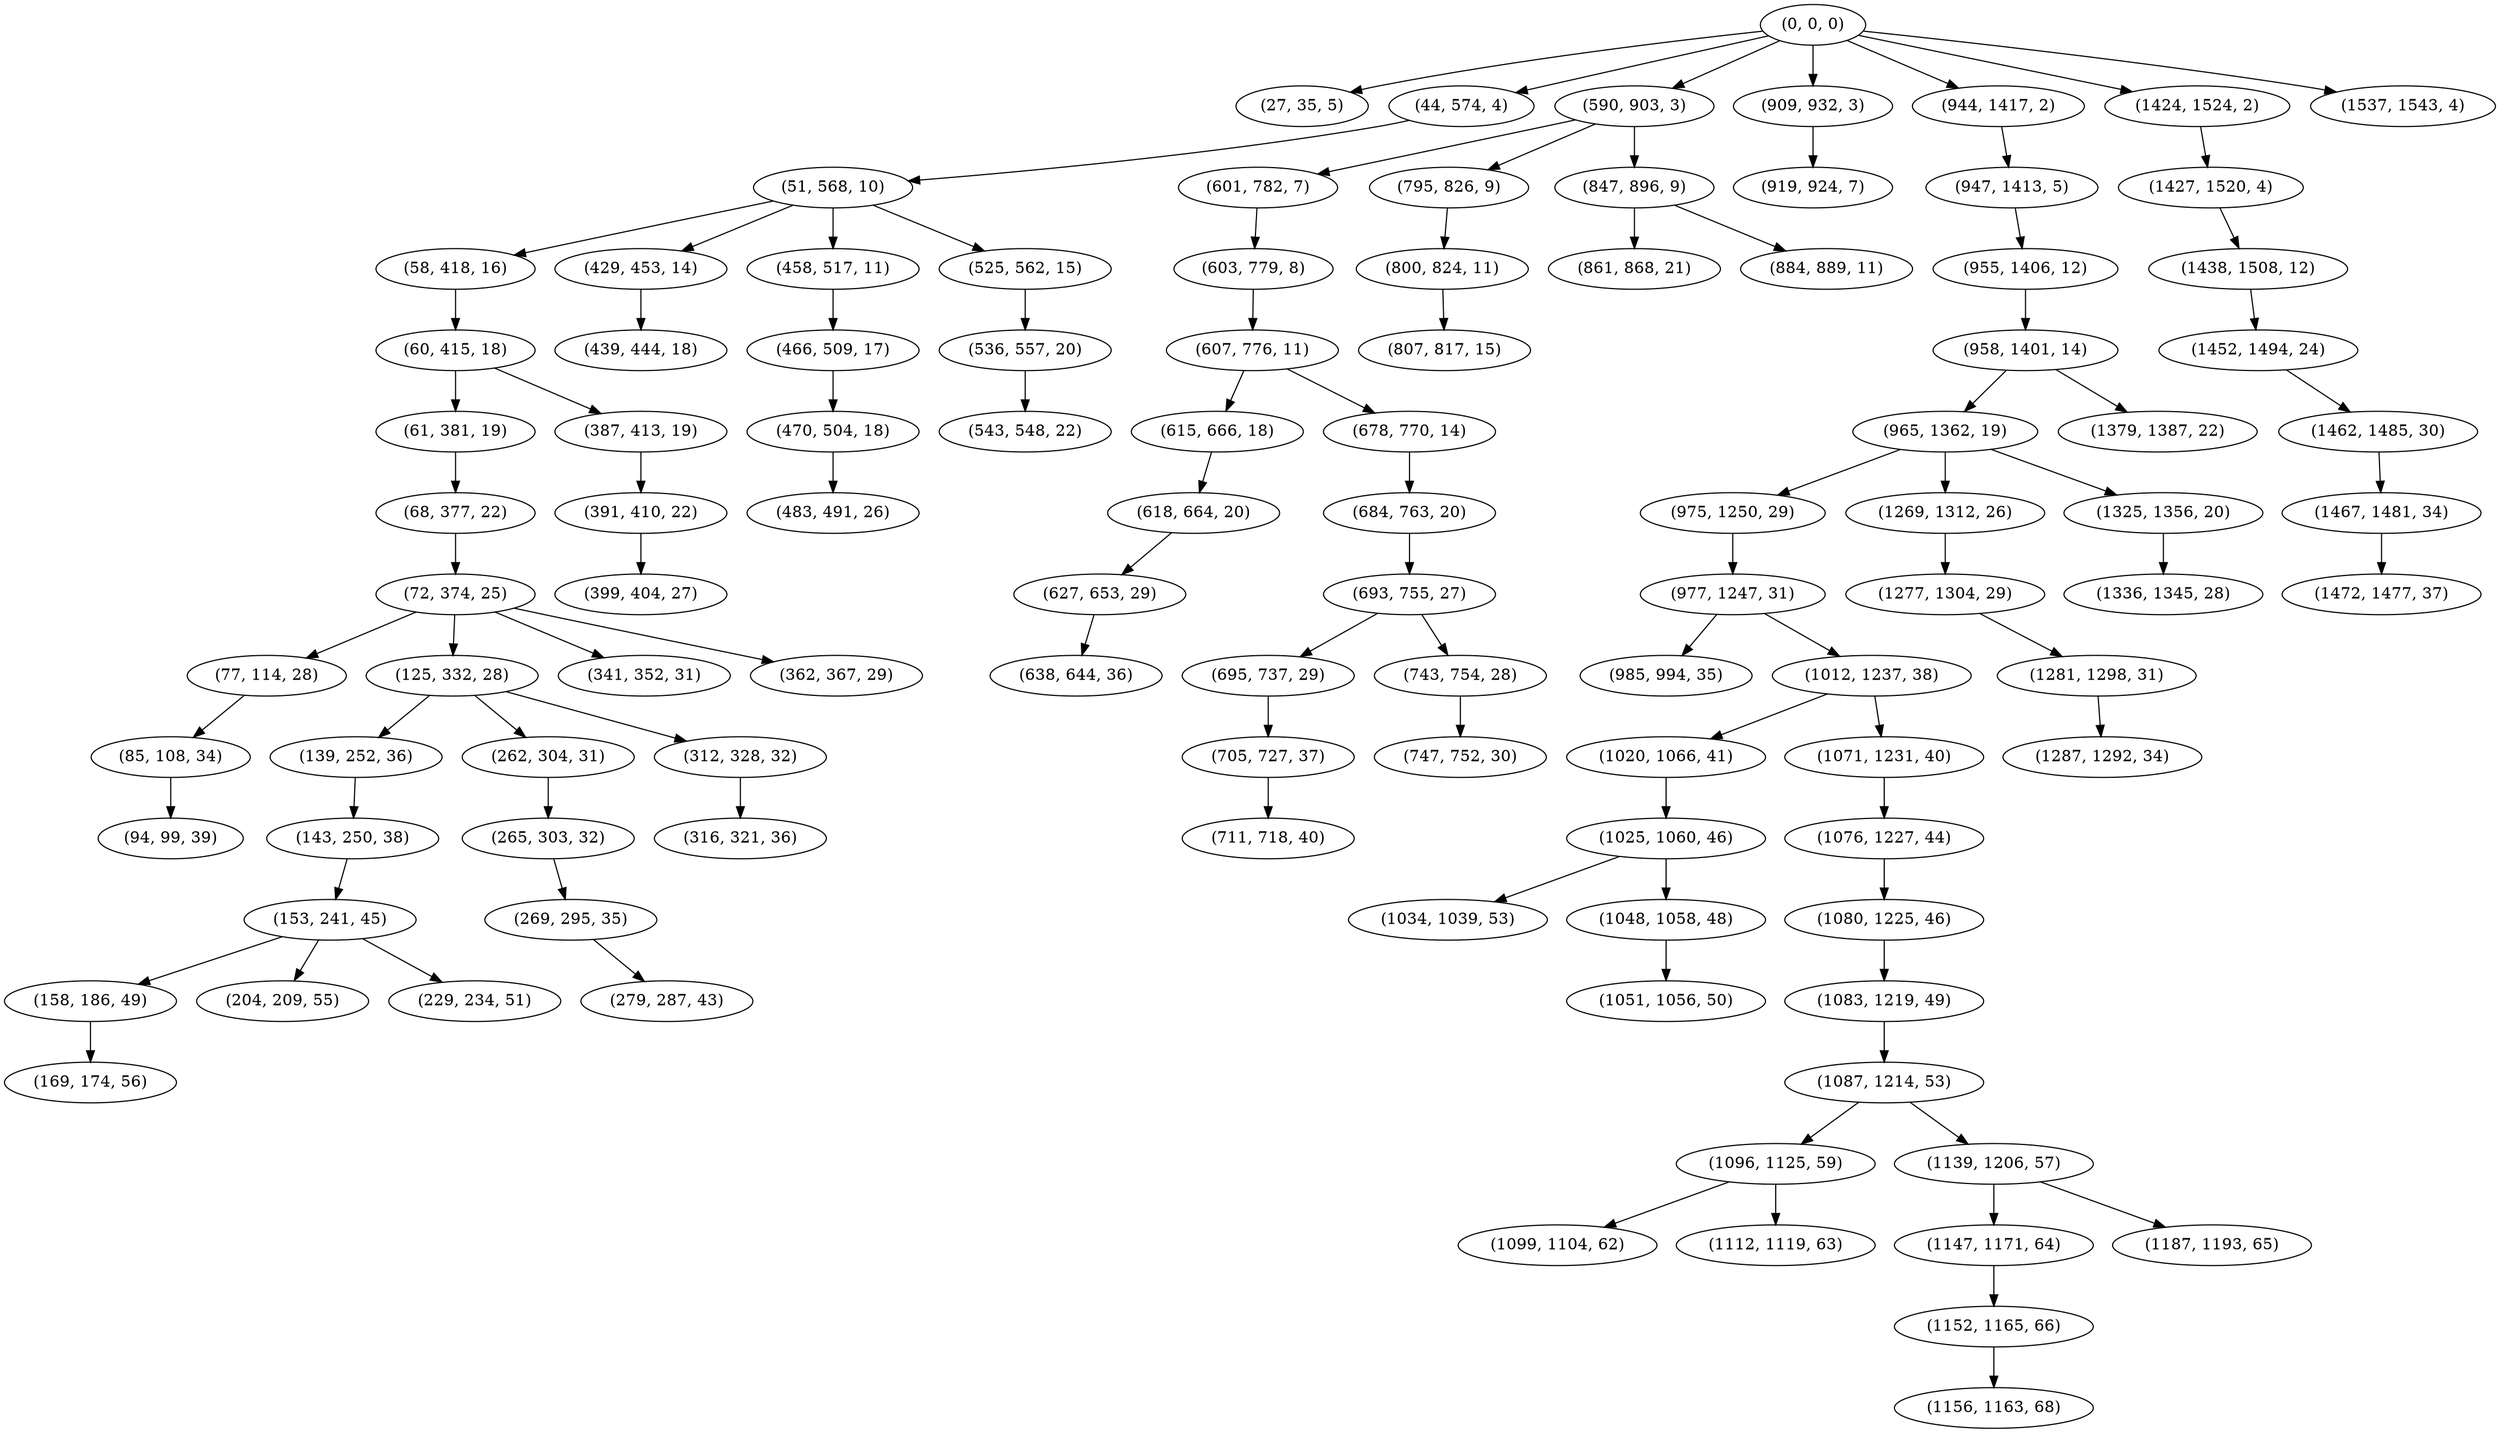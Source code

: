 digraph tree {
    "(0, 0, 0)";
    "(27, 35, 5)";
    "(44, 574, 4)";
    "(51, 568, 10)";
    "(58, 418, 16)";
    "(60, 415, 18)";
    "(61, 381, 19)";
    "(68, 377, 22)";
    "(72, 374, 25)";
    "(77, 114, 28)";
    "(85, 108, 34)";
    "(94, 99, 39)";
    "(125, 332, 28)";
    "(139, 252, 36)";
    "(143, 250, 38)";
    "(153, 241, 45)";
    "(158, 186, 49)";
    "(169, 174, 56)";
    "(204, 209, 55)";
    "(229, 234, 51)";
    "(262, 304, 31)";
    "(265, 303, 32)";
    "(269, 295, 35)";
    "(279, 287, 43)";
    "(312, 328, 32)";
    "(316, 321, 36)";
    "(341, 352, 31)";
    "(362, 367, 29)";
    "(387, 413, 19)";
    "(391, 410, 22)";
    "(399, 404, 27)";
    "(429, 453, 14)";
    "(439, 444, 18)";
    "(458, 517, 11)";
    "(466, 509, 17)";
    "(470, 504, 18)";
    "(483, 491, 26)";
    "(525, 562, 15)";
    "(536, 557, 20)";
    "(543, 548, 22)";
    "(590, 903, 3)";
    "(601, 782, 7)";
    "(603, 779, 8)";
    "(607, 776, 11)";
    "(615, 666, 18)";
    "(618, 664, 20)";
    "(627, 653, 29)";
    "(638, 644, 36)";
    "(678, 770, 14)";
    "(684, 763, 20)";
    "(693, 755, 27)";
    "(695, 737, 29)";
    "(705, 727, 37)";
    "(711, 718, 40)";
    "(743, 754, 28)";
    "(747, 752, 30)";
    "(795, 826, 9)";
    "(800, 824, 11)";
    "(807, 817, 15)";
    "(847, 896, 9)";
    "(861, 868, 21)";
    "(884, 889, 11)";
    "(909, 932, 3)";
    "(919, 924, 7)";
    "(944, 1417, 2)";
    "(947, 1413, 5)";
    "(955, 1406, 12)";
    "(958, 1401, 14)";
    "(965, 1362, 19)";
    "(975, 1250, 29)";
    "(977, 1247, 31)";
    "(985, 994, 35)";
    "(1012, 1237, 38)";
    "(1020, 1066, 41)";
    "(1025, 1060, 46)";
    "(1034, 1039, 53)";
    "(1048, 1058, 48)";
    "(1051, 1056, 50)";
    "(1071, 1231, 40)";
    "(1076, 1227, 44)";
    "(1080, 1225, 46)";
    "(1083, 1219, 49)";
    "(1087, 1214, 53)";
    "(1096, 1125, 59)";
    "(1099, 1104, 62)";
    "(1112, 1119, 63)";
    "(1139, 1206, 57)";
    "(1147, 1171, 64)";
    "(1152, 1165, 66)";
    "(1156, 1163, 68)";
    "(1187, 1193, 65)";
    "(1269, 1312, 26)";
    "(1277, 1304, 29)";
    "(1281, 1298, 31)";
    "(1287, 1292, 34)";
    "(1325, 1356, 20)";
    "(1336, 1345, 28)";
    "(1379, 1387, 22)";
    "(1424, 1524, 2)";
    "(1427, 1520, 4)";
    "(1438, 1508, 12)";
    "(1452, 1494, 24)";
    "(1462, 1485, 30)";
    "(1467, 1481, 34)";
    "(1472, 1477, 37)";
    "(1537, 1543, 4)";
    "(0, 0, 0)" -> "(27, 35, 5)";
    "(0, 0, 0)" -> "(44, 574, 4)";
    "(0, 0, 0)" -> "(590, 903, 3)";
    "(0, 0, 0)" -> "(909, 932, 3)";
    "(0, 0, 0)" -> "(944, 1417, 2)";
    "(0, 0, 0)" -> "(1424, 1524, 2)";
    "(0, 0, 0)" -> "(1537, 1543, 4)";
    "(44, 574, 4)" -> "(51, 568, 10)";
    "(51, 568, 10)" -> "(58, 418, 16)";
    "(51, 568, 10)" -> "(429, 453, 14)";
    "(51, 568, 10)" -> "(458, 517, 11)";
    "(51, 568, 10)" -> "(525, 562, 15)";
    "(58, 418, 16)" -> "(60, 415, 18)";
    "(60, 415, 18)" -> "(61, 381, 19)";
    "(60, 415, 18)" -> "(387, 413, 19)";
    "(61, 381, 19)" -> "(68, 377, 22)";
    "(68, 377, 22)" -> "(72, 374, 25)";
    "(72, 374, 25)" -> "(77, 114, 28)";
    "(72, 374, 25)" -> "(125, 332, 28)";
    "(72, 374, 25)" -> "(341, 352, 31)";
    "(72, 374, 25)" -> "(362, 367, 29)";
    "(77, 114, 28)" -> "(85, 108, 34)";
    "(85, 108, 34)" -> "(94, 99, 39)";
    "(125, 332, 28)" -> "(139, 252, 36)";
    "(125, 332, 28)" -> "(262, 304, 31)";
    "(125, 332, 28)" -> "(312, 328, 32)";
    "(139, 252, 36)" -> "(143, 250, 38)";
    "(143, 250, 38)" -> "(153, 241, 45)";
    "(153, 241, 45)" -> "(158, 186, 49)";
    "(153, 241, 45)" -> "(204, 209, 55)";
    "(153, 241, 45)" -> "(229, 234, 51)";
    "(158, 186, 49)" -> "(169, 174, 56)";
    "(262, 304, 31)" -> "(265, 303, 32)";
    "(265, 303, 32)" -> "(269, 295, 35)";
    "(269, 295, 35)" -> "(279, 287, 43)";
    "(312, 328, 32)" -> "(316, 321, 36)";
    "(387, 413, 19)" -> "(391, 410, 22)";
    "(391, 410, 22)" -> "(399, 404, 27)";
    "(429, 453, 14)" -> "(439, 444, 18)";
    "(458, 517, 11)" -> "(466, 509, 17)";
    "(466, 509, 17)" -> "(470, 504, 18)";
    "(470, 504, 18)" -> "(483, 491, 26)";
    "(525, 562, 15)" -> "(536, 557, 20)";
    "(536, 557, 20)" -> "(543, 548, 22)";
    "(590, 903, 3)" -> "(601, 782, 7)";
    "(590, 903, 3)" -> "(795, 826, 9)";
    "(590, 903, 3)" -> "(847, 896, 9)";
    "(601, 782, 7)" -> "(603, 779, 8)";
    "(603, 779, 8)" -> "(607, 776, 11)";
    "(607, 776, 11)" -> "(615, 666, 18)";
    "(607, 776, 11)" -> "(678, 770, 14)";
    "(615, 666, 18)" -> "(618, 664, 20)";
    "(618, 664, 20)" -> "(627, 653, 29)";
    "(627, 653, 29)" -> "(638, 644, 36)";
    "(678, 770, 14)" -> "(684, 763, 20)";
    "(684, 763, 20)" -> "(693, 755, 27)";
    "(693, 755, 27)" -> "(695, 737, 29)";
    "(693, 755, 27)" -> "(743, 754, 28)";
    "(695, 737, 29)" -> "(705, 727, 37)";
    "(705, 727, 37)" -> "(711, 718, 40)";
    "(743, 754, 28)" -> "(747, 752, 30)";
    "(795, 826, 9)" -> "(800, 824, 11)";
    "(800, 824, 11)" -> "(807, 817, 15)";
    "(847, 896, 9)" -> "(861, 868, 21)";
    "(847, 896, 9)" -> "(884, 889, 11)";
    "(909, 932, 3)" -> "(919, 924, 7)";
    "(944, 1417, 2)" -> "(947, 1413, 5)";
    "(947, 1413, 5)" -> "(955, 1406, 12)";
    "(955, 1406, 12)" -> "(958, 1401, 14)";
    "(958, 1401, 14)" -> "(965, 1362, 19)";
    "(958, 1401, 14)" -> "(1379, 1387, 22)";
    "(965, 1362, 19)" -> "(975, 1250, 29)";
    "(965, 1362, 19)" -> "(1269, 1312, 26)";
    "(965, 1362, 19)" -> "(1325, 1356, 20)";
    "(975, 1250, 29)" -> "(977, 1247, 31)";
    "(977, 1247, 31)" -> "(985, 994, 35)";
    "(977, 1247, 31)" -> "(1012, 1237, 38)";
    "(1012, 1237, 38)" -> "(1020, 1066, 41)";
    "(1012, 1237, 38)" -> "(1071, 1231, 40)";
    "(1020, 1066, 41)" -> "(1025, 1060, 46)";
    "(1025, 1060, 46)" -> "(1034, 1039, 53)";
    "(1025, 1060, 46)" -> "(1048, 1058, 48)";
    "(1048, 1058, 48)" -> "(1051, 1056, 50)";
    "(1071, 1231, 40)" -> "(1076, 1227, 44)";
    "(1076, 1227, 44)" -> "(1080, 1225, 46)";
    "(1080, 1225, 46)" -> "(1083, 1219, 49)";
    "(1083, 1219, 49)" -> "(1087, 1214, 53)";
    "(1087, 1214, 53)" -> "(1096, 1125, 59)";
    "(1087, 1214, 53)" -> "(1139, 1206, 57)";
    "(1096, 1125, 59)" -> "(1099, 1104, 62)";
    "(1096, 1125, 59)" -> "(1112, 1119, 63)";
    "(1139, 1206, 57)" -> "(1147, 1171, 64)";
    "(1139, 1206, 57)" -> "(1187, 1193, 65)";
    "(1147, 1171, 64)" -> "(1152, 1165, 66)";
    "(1152, 1165, 66)" -> "(1156, 1163, 68)";
    "(1269, 1312, 26)" -> "(1277, 1304, 29)";
    "(1277, 1304, 29)" -> "(1281, 1298, 31)";
    "(1281, 1298, 31)" -> "(1287, 1292, 34)";
    "(1325, 1356, 20)" -> "(1336, 1345, 28)";
    "(1424, 1524, 2)" -> "(1427, 1520, 4)";
    "(1427, 1520, 4)" -> "(1438, 1508, 12)";
    "(1438, 1508, 12)" -> "(1452, 1494, 24)";
    "(1452, 1494, 24)" -> "(1462, 1485, 30)";
    "(1462, 1485, 30)" -> "(1467, 1481, 34)";
    "(1467, 1481, 34)" -> "(1472, 1477, 37)";
}
